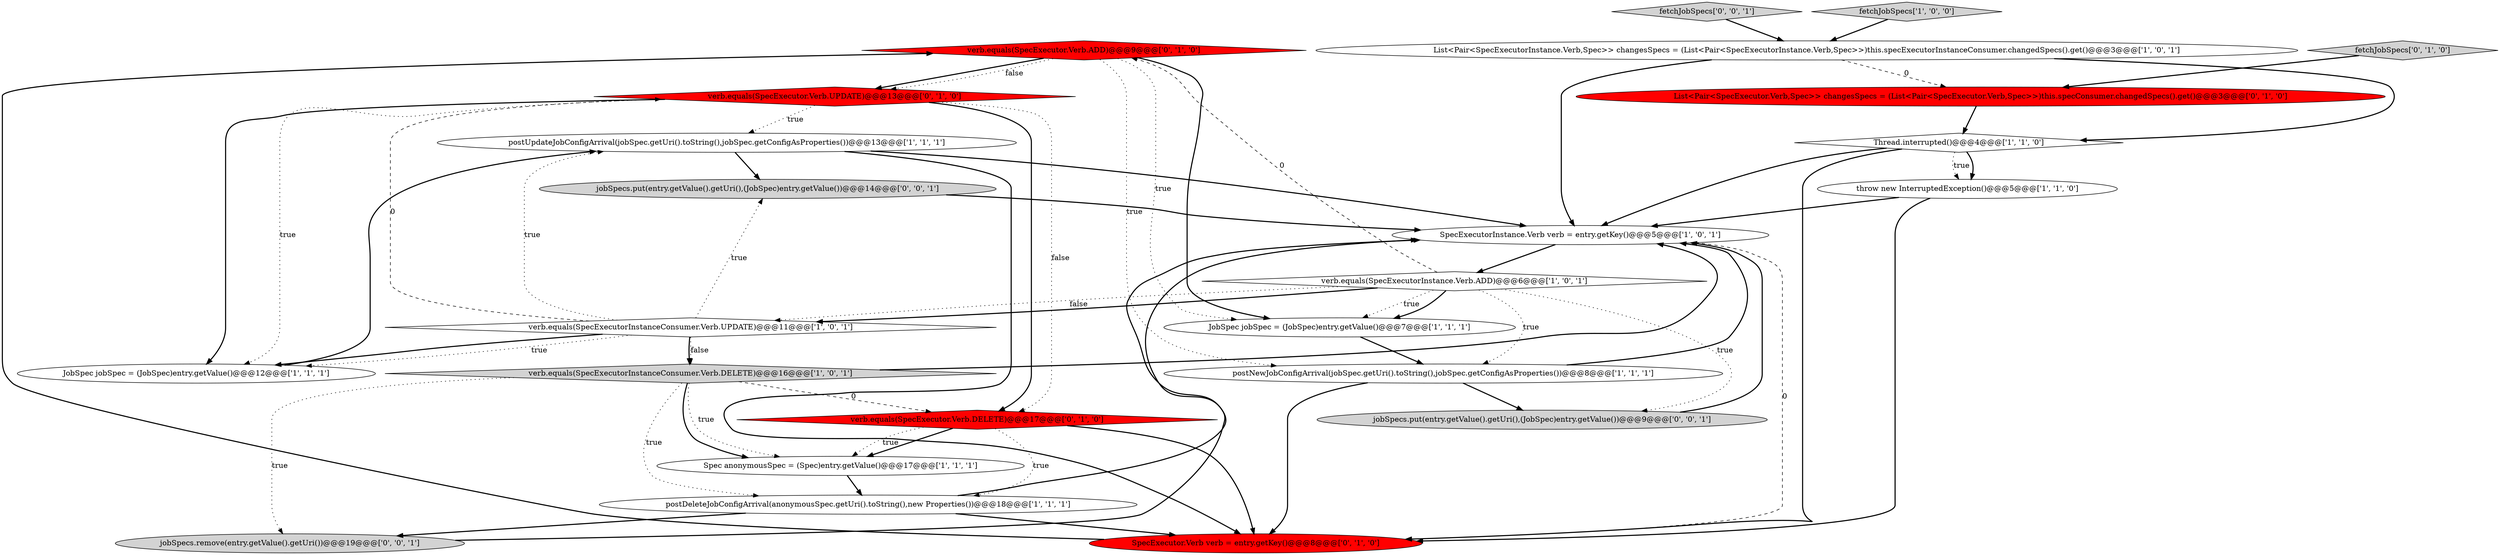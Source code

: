 digraph {
15 [style = filled, label = "verb.equals(SpecExecutor.Verb.ADD)@@@9@@@['0', '1', '0']", fillcolor = red, shape = diamond image = "AAA1AAABBB2BBB"];
3 [style = filled, label = "verb.equals(SpecExecutorInstanceConsumer.Verb.DELETE)@@@16@@@['1', '0', '1']", fillcolor = lightgray, shape = diamond image = "AAA0AAABBB1BBB"];
17 [style = filled, label = "verb.equals(SpecExecutor.Verb.UPDATE)@@@13@@@['0', '1', '0']", fillcolor = red, shape = diamond image = "AAA1AAABBB2BBB"];
23 [style = filled, label = "jobSpecs.remove(entry.getValue().getUri())@@@19@@@['0', '0', '1']", fillcolor = lightgray, shape = ellipse image = "AAA0AAABBB3BBB"];
14 [style = filled, label = "SpecExecutor.Verb verb = entry.getKey()@@@8@@@['0', '1', '0']", fillcolor = red, shape = ellipse image = "AAA1AAABBB2BBB"];
2 [style = filled, label = "List<Pair<SpecExecutorInstance.Verb,Spec>> changesSpecs = (List<Pair<SpecExecutorInstance.Verb,Spec>>)this.specExecutorInstanceConsumer.changedSpecs().get()@@@3@@@['1', '0', '1']", fillcolor = white, shape = ellipse image = "AAA0AAABBB1BBB"];
1 [style = filled, label = "throw new InterruptedException()@@@5@@@['1', '1', '0']", fillcolor = white, shape = ellipse image = "AAA0AAABBB1BBB"];
19 [style = filled, label = "fetchJobSpecs['0', '1', '0']", fillcolor = lightgray, shape = diamond image = "AAA0AAABBB2BBB"];
8 [style = filled, label = "JobSpec jobSpec = (JobSpec)entry.getValue()@@@7@@@['1', '1', '1']", fillcolor = white, shape = ellipse image = "AAA0AAABBB1BBB"];
9 [style = filled, label = "postNewJobConfigArrival(jobSpec.getUri().toString(),jobSpec.getConfigAsProperties())@@@8@@@['1', '1', '1']", fillcolor = white, shape = ellipse image = "AAA0AAABBB1BBB"];
13 [style = filled, label = "postUpdateJobConfigArrival(jobSpec.getUri().toString(),jobSpec.getConfigAsProperties())@@@13@@@['1', '1', '1']", fillcolor = white, shape = ellipse image = "AAA0AAABBB1BBB"];
20 [style = filled, label = "jobSpecs.put(entry.getValue().getUri(),(JobSpec)entry.getValue())@@@14@@@['0', '0', '1']", fillcolor = lightgray, shape = ellipse image = "AAA0AAABBB3BBB"];
18 [style = filled, label = "List<Pair<SpecExecutor.Verb,Spec>> changesSpecs = (List<Pair<SpecExecutor.Verb,Spec>>)this.specConsumer.changedSpecs().get()@@@3@@@['0', '1', '0']", fillcolor = red, shape = ellipse image = "AAA1AAABBB2BBB"];
12 [style = filled, label = "verb.equals(SpecExecutorInstance.Verb.ADD)@@@6@@@['1', '0', '1']", fillcolor = white, shape = diamond image = "AAA0AAABBB1BBB"];
7 [style = filled, label = "postDeleteJobConfigArrival(anonymousSpec.getUri().toString(),new Properties())@@@18@@@['1', '1', '1']", fillcolor = white, shape = ellipse image = "AAA0AAABBB1BBB"];
4 [style = filled, label = "JobSpec jobSpec = (JobSpec)entry.getValue()@@@12@@@['1', '1', '1']", fillcolor = white, shape = ellipse image = "AAA0AAABBB1BBB"];
21 [style = filled, label = "fetchJobSpecs['0', '0', '1']", fillcolor = lightgray, shape = diamond image = "AAA0AAABBB3BBB"];
16 [style = filled, label = "verb.equals(SpecExecutor.Verb.DELETE)@@@17@@@['0', '1', '0']", fillcolor = red, shape = diamond image = "AAA1AAABBB2BBB"];
10 [style = filled, label = "Spec anonymousSpec = (Spec)entry.getValue()@@@17@@@['1', '1', '1']", fillcolor = white, shape = ellipse image = "AAA0AAABBB1BBB"];
0 [style = filled, label = "verb.equals(SpecExecutorInstanceConsumer.Verb.UPDATE)@@@11@@@['1', '0', '1']", fillcolor = white, shape = diamond image = "AAA0AAABBB1BBB"];
11 [style = filled, label = "Thread.interrupted()@@@4@@@['1', '1', '0']", fillcolor = white, shape = diamond image = "AAA0AAABBB1BBB"];
6 [style = filled, label = "fetchJobSpecs['1', '0', '0']", fillcolor = lightgray, shape = diamond image = "AAA0AAABBB1BBB"];
22 [style = filled, label = "jobSpecs.put(entry.getValue().getUri(),(JobSpec)entry.getValue())@@@9@@@['0', '0', '1']", fillcolor = lightgray, shape = ellipse image = "AAA0AAABBB3BBB"];
5 [style = filled, label = "SpecExecutorInstance.Verb verb = entry.getKey()@@@5@@@['1', '0', '1']", fillcolor = white, shape = ellipse image = "AAA0AAABBB1BBB"];
1->5 [style = bold, label=""];
0->3 [style = bold, label=""];
9->22 [style = bold, label=""];
3->7 [style = dotted, label="true"];
19->18 [style = bold, label=""];
5->14 [style = dashed, label="0"];
0->13 [style = dotted, label="true"];
23->5 [style = bold, label=""];
11->14 [style = bold, label=""];
11->1 [style = bold, label=""];
16->10 [style = bold, label=""];
12->8 [style = dotted, label="true"];
17->4 [style = dotted, label="true"];
11->1 [style = dotted, label="true"];
18->11 [style = bold, label=""];
4->13 [style = bold, label=""];
12->0 [style = dotted, label="false"];
17->4 [style = bold, label=""];
0->4 [style = dotted, label="true"];
3->10 [style = dotted, label="true"];
0->20 [style = dotted, label="true"];
3->16 [style = dashed, label="0"];
12->0 [style = bold, label=""];
10->7 [style = bold, label=""];
22->5 [style = bold, label=""];
16->10 [style = dotted, label="true"];
0->17 [style = dashed, label="0"];
15->9 [style = dotted, label="true"];
20->5 [style = bold, label=""];
21->2 [style = bold, label=""];
6->2 [style = bold, label=""];
7->14 [style = bold, label=""];
16->7 [style = dotted, label="true"];
3->10 [style = bold, label=""];
11->5 [style = bold, label=""];
15->17 [style = bold, label=""];
3->5 [style = bold, label=""];
7->5 [style = bold, label=""];
15->17 [style = dotted, label="false"];
12->22 [style = dotted, label="true"];
15->8 [style = dotted, label="true"];
17->16 [style = dotted, label="false"];
5->12 [style = bold, label=""];
0->3 [style = dotted, label="false"];
0->4 [style = bold, label=""];
12->8 [style = bold, label=""];
7->23 [style = bold, label=""];
8->9 [style = bold, label=""];
9->14 [style = bold, label=""];
13->5 [style = bold, label=""];
9->5 [style = bold, label=""];
3->23 [style = dotted, label="true"];
2->18 [style = dashed, label="0"];
16->14 [style = bold, label=""];
12->15 [style = dashed, label="0"];
1->14 [style = bold, label=""];
14->15 [style = bold, label=""];
17->13 [style = dotted, label="true"];
13->14 [style = bold, label=""];
2->11 [style = bold, label=""];
15->8 [style = bold, label=""];
17->16 [style = bold, label=""];
2->5 [style = bold, label=""];
12->9 [style = dotted, label="true"];
13->20 [style = bold, label=""];
}
